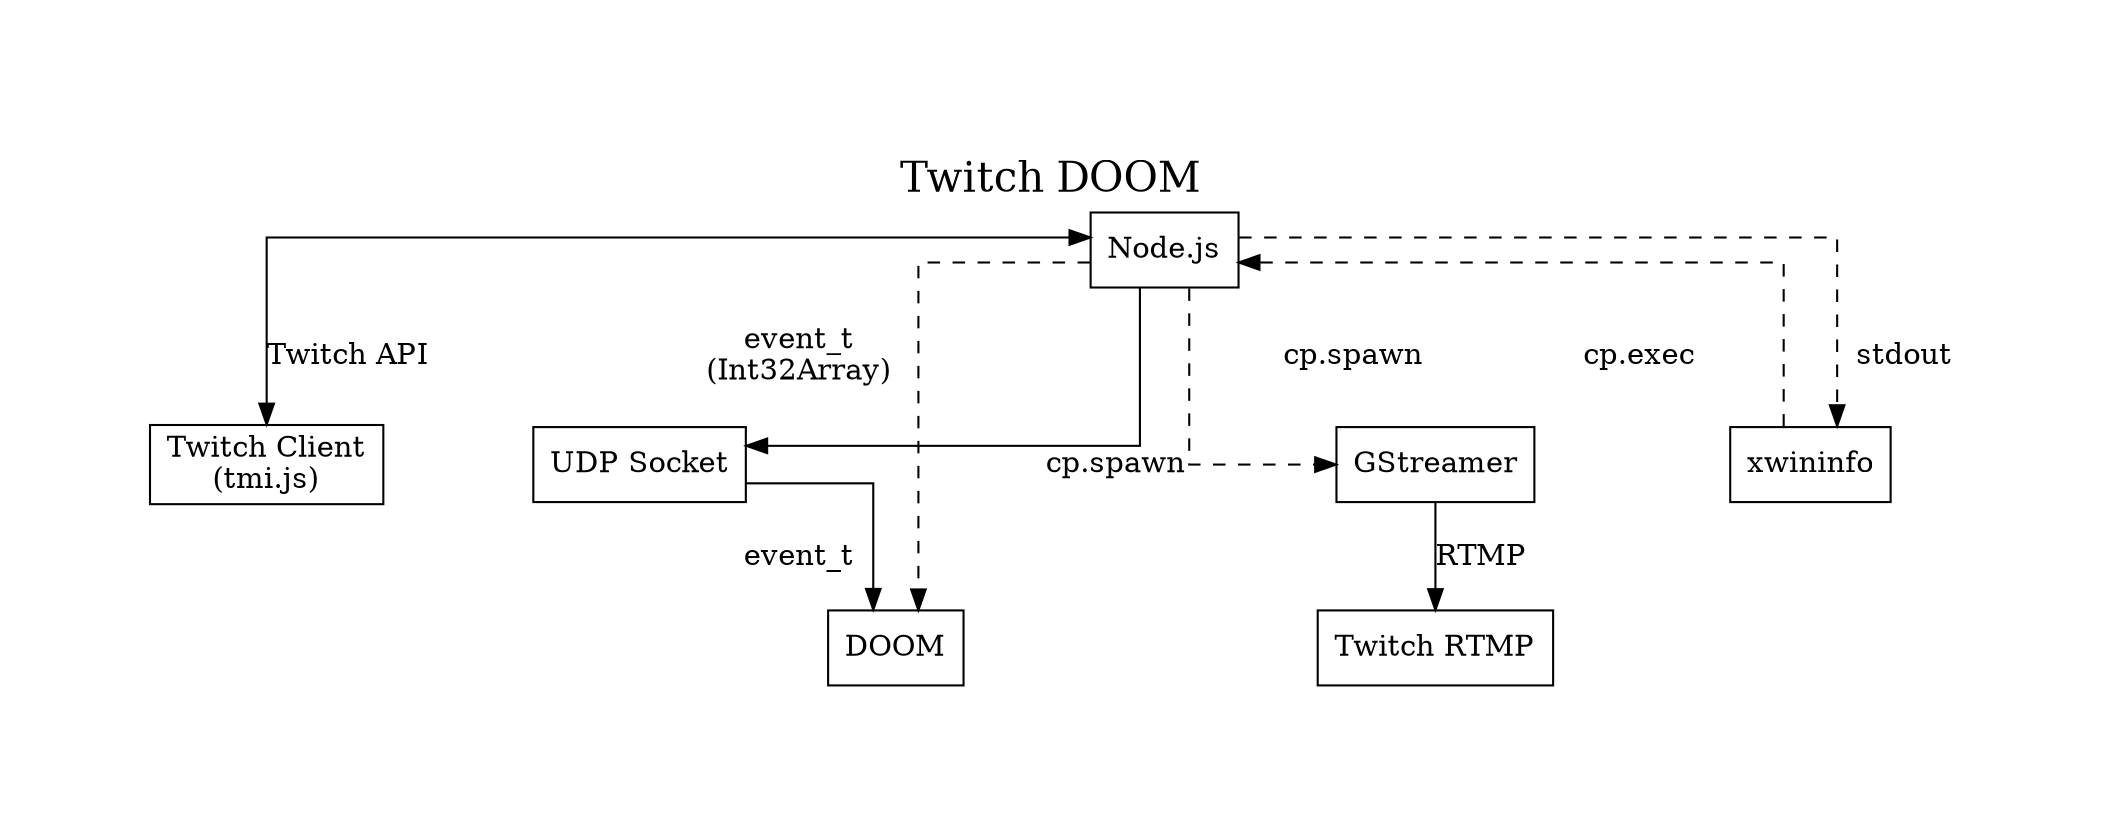 digraph {

  graph [
    splines=ortho
    fontsize=20
    labelloc=t
    label="Twitch DOOM"
    pad=1
    nodesep=1
  ]

  node [shape=box]

  nodejs [label="Node.js"]
  twitch_client [label="Twitch Client\n(tmi.js)"]
  udp_socket [label="UDP Socket"]
  doom [label="DOOM"]
  gstreamer [label="GStreamer"]
  xwininfo [label="xwininfo"]
  twitch_rtmp [label="Twitch RTMP"]

  nodejs -> udp_socket [label="event_t\n(Int32Array)"]
  nodejs -> twitch_client [label="Twitch API" dir=both]
  nodejs -> xwininfo [label="cp.exec" style=dashed]
  xwininfo -> nodejs [label="stdout" style=dashed]

  nodejs -> gstreamer [label="cp.spawn" style=dashed]
  nodejs -> doom [label="cp.spawn" style=dashed]

  udp_socket -> doom [label="event_t"]
  gstreamer -> twitch_rtmp [label="RTMP"]

}
